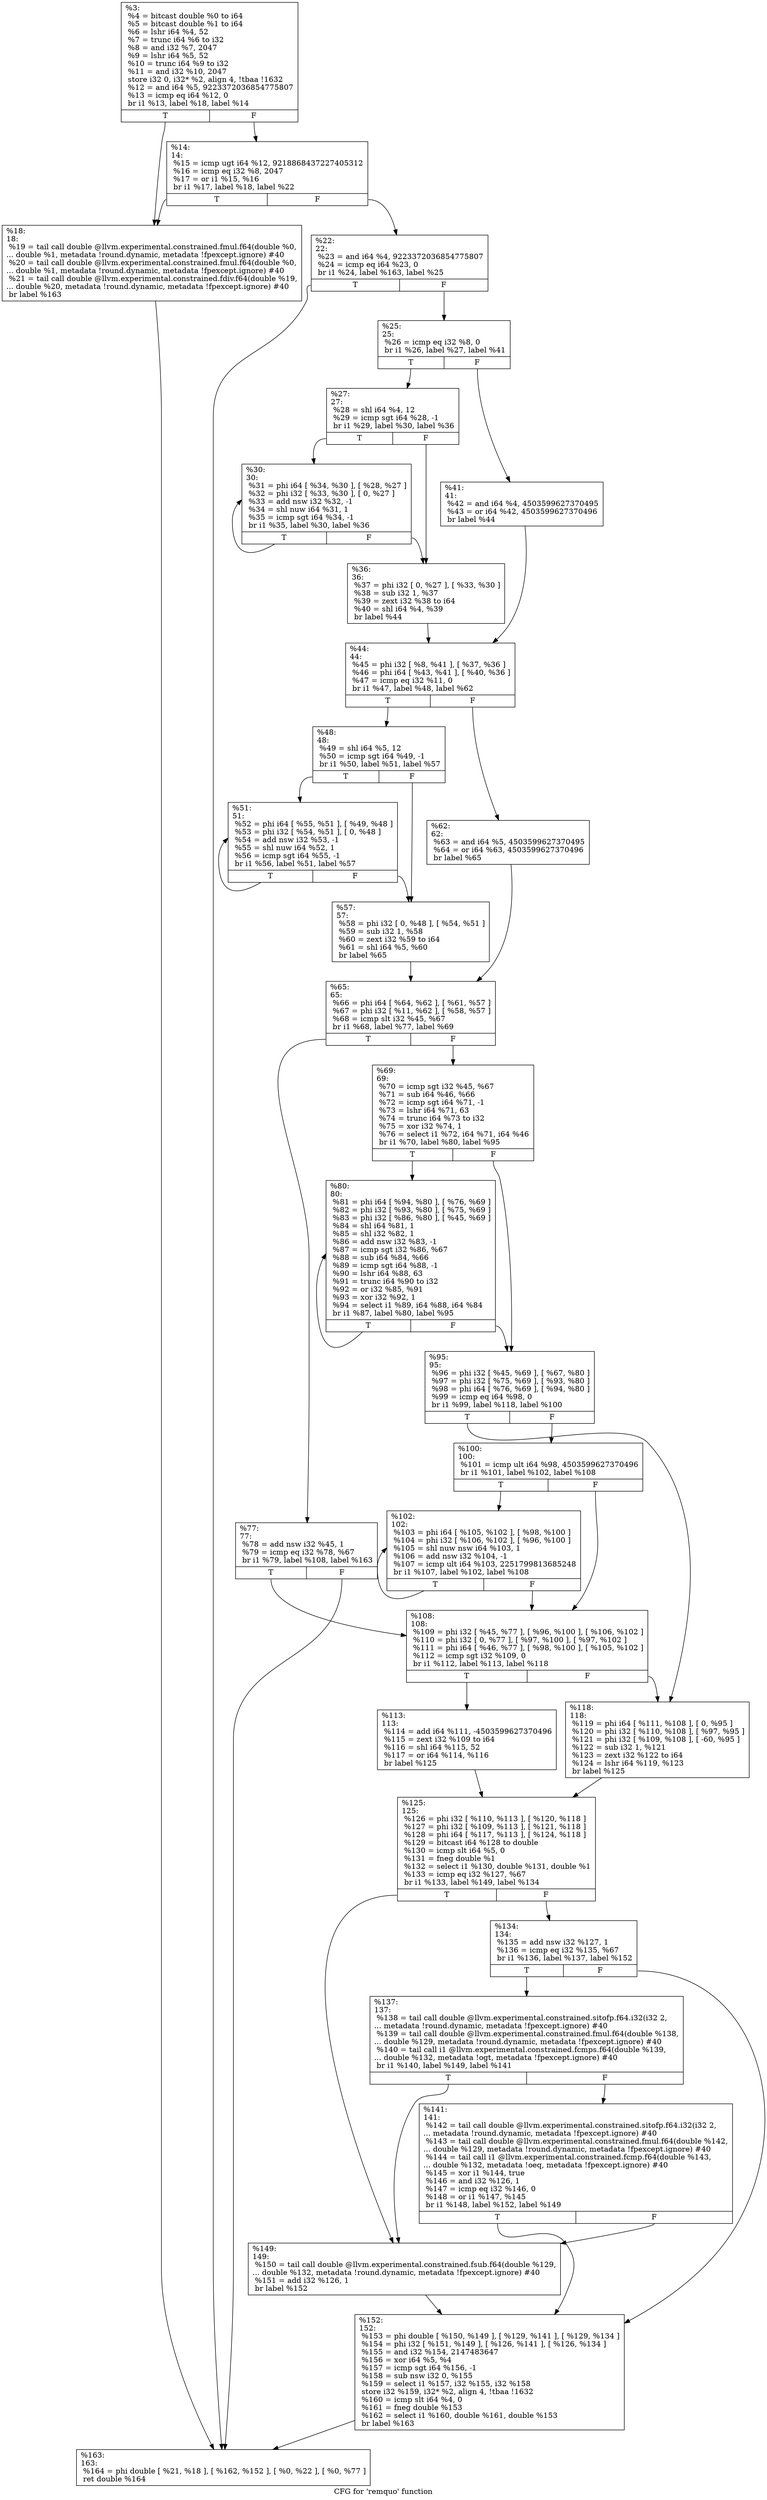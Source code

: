digraph "CFG for 'remquo' function" {
	label="CFG for 'remquo' function";

	Node0x1d55a90 [shape=record,label="{%3:\l  %4 = bitcast double %0 to i64\l  %5 = bitcast double %1 to i64\l  %6 = lshr i64 %4, 52\l  %7 = trunc i64 %6 to i32\l  %8 = and i32 %7, 2047\l  %9 = lshr i64 %5, 52\l  %10 = trunc i64 %9 to i32\l  %11 = and i32 %10, 2047\l  store i32 0, i32* %2, align 4, !tbaa !1632\l  %12 = and i64 %5, 9223372036854775807\l  %13 = icmp eq i64 %12, 0\l  br i1 %13, label %18, label %14\l|{<s0>T|<s1>F}}"];
	Node0x1d55a90:s0 -> Node0x1d56020;
	Node0x1d55a90:s1 -> Node0x1d55fd0;
	Node0x1d55fd0 [shape=record,label="{%14:\l14:                                               \l  %15 = icmp ugt i64 %12, 9218868437227405312\l  %16 = icmp eq i32 %8, 2047\l  %17 = or i1 %15, %16\l  br i1 %17, label %18, label %22\l|{<s0>T|<s1>F}}"];
	Node0x1d55fd0:s0 -> Node0x1d56020;
	Node0x1d55fd0:s1 -> Node0x1d56070;
	Node0x1d56020 [shape=record,label="{%18:\l18:                                               \l  %19 = tail call double @llvm.experimental.constrained.fmul.f64(double %0,\l... double %1, metadata !round.dynamic, metadata !fpexcept.ignore) #40\l  %20 = tail call double @llvm.experimental.constrained.fmul.f64(double %0,\l... double %1, metadata !round.dynamic, metadata !fpexcept.ignore) #40\l  %21 = tail call double @llvm.experimental.constrained.fdiv.f64(double %19,\l... double %20, metadata !round.dynamic, metadata !fpexcept.ignore) #40\l  br label %163\l}"];
	Node0x1d56020 -> Node0x1d568e0;
	Node0x1d56070 [shape=record,label="{%22:\l22:                                               \l  %23 = and i64 %4, 9223372036854775807\l  %24 = icmp eq i64 %23, 0\l  br i1 %24, label %163, label %25\l|{<s0>T|<s1>F}}"];
	Node0x1d56070:s0 -> Node0x1d568e0;
	Node0x1d56070:s1 -> Node0x1d560c0;
	Node0x1d560c0 [shape=record,label="{%25:\l25:                                               \l  %26 = icmp eq i32 %8, 0\l  br i1 %26, label %27, label %41\l|{<s0>T|<s1>F}}"];
	Node0x1d560c0:s0 -> Node0x1d56110;
	Node0x1d560c0:s1 -> Node0x1d56200;
	Node0x1d56110 [shape=record,label="{%27:\l27:                                               \l  %28 = shl i64 %4, 12\l  %29 = icmp sgt i64 %28, -1\l  br i1 %29, label %30, label %36\l|{<s0>T|<s1>F}}"];
	Node0x1d56110:s0 -> Node0x1d56160;
	Node0x1d56110:s1 -> Node0x1d561b0;
	Node0x1d56160 [shape=record,label="{%30:\l30:                                               \l  %31 = phi i64 [ %34, %30 ], [ %28, %27 ]\l  %32 = phi i32 [ %33, %30 ], [ 0, %27 ]\l  %33 = add nsw i32 %32, -1\l  %34 = shl nuw i64 %31, 1\l  %35 = icmp sgt i64 %34, -1\l  br i1 %35, label %30, label %36\l|{<s0>T|<s1>F}}"];
	Node0x1d56160:s0 -> Node0x1d56160;
	Node0x1d56160:s1 -> Node0x1d561b0;
	Node0x1d561b0 [shape=record,label="{%36:\l36:                                               \l  %37 = phi i32 [ 0, %27 ], [ %33, %30 ]\l  %38 = sub i32 1, %37\l  %39 = zext i32 %38 to i64\l  %40 = shl i64 %4, %39\l  br label %44\l}"];
	Node0x1d561b0 -> Node0x1d56250;
	Node0x1d56200 [shape=record,label="{%41:\l41:                                               \l  %42 = and i64 %4, 4503599627370495\l  %43 = or i64 %42, 4503599627370496\l  br label %44\l}"];
	Node0x1d56200 -> Node0x1d56250;
	Node0x1d56250 [shape=record,label="{%44:\l44:                                               \l  %45 = phi i32 [ %8, %41 ], [ %37, %36 ]\l  %46 = phi i64 [ %43, %41 ], [ %40, %36 ]\l  %47 = icmp eq i32 %11, 0\l  br i1 %47, label %48, label %62\l|{<s0>T|<s1>F}}"];
	Node0x1d56250:s0 -> Node0x1d562a0;
	Node0x1d56250:s1 -> Node0x1d56390;
	Node0x1d562a0 [shape=record,label="{%48:\l48:                                               \l  %49 = shl i64 %5, 12\l  %50 = icmp sgt i64 %49, -1\l  br i1 %50, label %51, label %57\l|{<s0>T|<s1>F}}"];
	Node0x1d562a0:s0 -> Node0x1d562f0;
	Node0x1d562a0:s1 -> Node0x1d56340;
	Node0x1d562f0 [shape=record,label="{%51:\l51:                                               \l  %52 = phi i64 [ %55, %51 ], [ %49, %48 ]\l  %53 = phi i32 [ %54, %51 ], [ 0, %48 ]\l  %54 = add nsw i32 %53, -1\l  %55 = shl nuw i64 %52, 1\l  %56 = icmp sgt i64 %55, -1\l  br i1 %56, label %51, label %57\l|{<s0>T|<s1>F}}"];
	Node0x1d562f0:s0 -> Node0x1d562f0;
	Node0x1d562f0:s1 -> Node0x1d56340;
	Node0x1d56340 [shape=record,label="{%57:\l57:                                               \l  %58 = phi i32 [ 0, %48 ], [ %54, %51 ]\l  %59 = sub i32 1, %58\l  %60 = zext i32 %59 to i64\l  %61 = shl i64 %5, %60\l  br label %65\l}"];
	Node0x1d56340 -> Node0x1d563e0;
	Node0x1d56390 [shape=record,label="{%62:\l62:                                               \l  %63 = and i64 %5, 4503599627370495\l  %64 = or i64 %63, 4503599627370496\l  br label %65\l}"];
	Node0x1d56390 -> Node0x1d563e0;
	Node0x1d563e0 [shape=record,label="{%65:\l65:                                               \l  %66 = phi i64 [ %64, %62 ], [ %61, %57 ]\l  %67 = phi i32 [ %11, %62 ], [ %58, %57 ]\l  %68 = icmp slt i32 %45, %67\l  br i1 %68, label %77, label %69\l|{<s0>T|<s1>F}}"];
	Node0x1d563e0:s0 -> Node0x1d56480;
	Node0x1d563e0:s1 -> Node0x1d56430;
	Node0x1d56430 [shape=record,label="{%69:\l69:                                               \l  %70 = icmp sgt i32 %45, %67\l  %71 = sub i64 %46, %66\l  %72 = icmp sgt i64 %71, -1\l  %73 = lshr i64 %71, 63\l  %74 = trunc i64 %73 to i32\l  %75 = xor i32 %74, 1\l  %76 = select i1 %72, i64 %71, i64 %46\l  br i1 %70, label %80, label %95\l|{<s0>T|<s1>F}}"];
	Node0x1d56430:s0 -> Node0x1d564d0;
	Node0x1d56430:s1 -> Node0x1d56520;
	Node0x1d56480 [shape=record,label="{%77:\l77:                                               \l  %78 = add nsw i32 %45, 1\l  %79 = icmp eq i32 %78, %67\l  br i1 %79, label %108, label %163\l|{<s0>T|<s1>F}}"];
	Node0x1d56480:s0 -> Node0x1d56610;
	Node0x1d56480:s1 -> Node0x1d568e0;
	Node0x1d564d0 [shape=record,label="{%80:\l80:                                               \l  %81 = phi i64 [ %94, %80 ], [ %76, %69 ]\l  %82 = phi i32 [ %93, %80 ], [ %75, %69 ]\l  %83 = phi i32 [ %86, %80 ], [ %45, %69 ]\l  %84 = shl i64 %81, 1\l  %85 = shl i32 %82, 1\l  %86 = add nsw i32 %83, -1\l  %87 = icmp sgt i32 %86, %67\l  %88 = sub i64 %84, %66\l  %89 = icmp sgt i64 %88, -1\l  %90 = lshr i64 %88, 63\l  %91 = trunc i64 %90 to i32\l  %92 = or i32 %85, %91\l  %93 = xor i32 %92, 1\l  %94 = select i1 %89, i64 %88, i64 %84\l  br i1 %87, label %80, label %95\l|{<s0>T|<s1>F}}"];
	Node0x1d564d0:s0 -> Node0x1d564d0;
	Node0x1d564d0:s1 -> Node0x1d56520;
	Node0x1d56520 [shape=record,label="{%95:\l95:                                               \l  %96 = phi i32 [ %45, %69 ], [ %67, %80 ]\l  %97 = phi i32 [ %75, %69 ], [ %93, %80 ]\l  %98 = phi i64 [ %76, %69 ], [ %94, %80 ]\l  %99 = icmp eq i64 %98, 0\l  br i1 %99, label %118, label %100\l|{<s0>T|<s1>F}}"];
	Node0x1d56520:s0 -> Node0x1d566b0;
	Node0x1d56520:s1 -> Node0x1d56570;
	Node0x1d56570 [shape=record,label="{%100:\l100:                                              \l  %101 = icmp ult i64 %98, 4503599627370496\l  br i1 %101, label %102, label %108\l|{<s0>T|<s1>F}}"];
	Node0x1d56570:s0 -> Node0x1d565c0;
	Node0x1d56570:s1 -> Node0x1d56610;
	Node0x1d565c0 [shape=record,label="{%102:\l102:                                              \l  %103 = phi i64 [ %105, %102 ], [ %98, %100 ]\l  %104 = phi i32 [ %106, %102 ], [ %96, %100 ]\l  %105 = shl nuw nsw i64 %103, 1\l  %106 = add nsw i32 %104, -1\l  %107 = icmp ult i64 %103, 2251799813685248\l  br i1 %107, label %102, label %108\l|{<s0>T|<s1>F}}"];
	Node0x1d565c0:s0 -> Node0x1d565c0;
	Node0x1d565c0:s1 -> Node0x1d56610;
	Node0x1d56610 [shape=record,label="{%108:\l108:                                              \l  %109 = phi i32 [ %45, %77 ], [ %96, %100 ], [ %106, %102 ]\l  %110 = phi i32 [ 0, %77 ], [ %97, %100 ], [ %97, %102 ]\l  %111 = phi i64 [ %46, %77 ], [ %98, %100 ], [ %105, %102 ]\l  %112 = icmp sgt i32 %109, 0\l  br i1 %112, label %113, label %118\l|{<s0>T|<s1>F}}"];
	Node0x1d56610:s0 -> Node0x1d56660;
	Node0x1d56610:s1 -> Node0x1d566b0;
	Node0x1d56660 [shape=record,label="{%113:\l113:                                              \l  %114 = add i64 %111, -4503599627370496\l  %115 = zext i32 %109 to i64\l  %116 = shl i64 %115, 52\l  %117 = or i64 %114, %116\l  br label %125\l}"];
	Node0x1d56660 -> Node0x1d56700;
	Node0x1d566b0 [shape=record,label="{%118:\l118:                                              \l  %119 = phi i64 [ %111, %108 ], [ 0, %95 ]\l  %120 = phi i32 [ %110, %108 ], [ %97, %95 ]\l  %121 = phi i32 [ %109, %108 ], [ -60, %95 ]\l  %122 = sub i32 1, %121\l  %123 = zext i32 %122 to i64\l  %124 = lshr i64 %119, %123\l  br label %125\l}"];
	Node0x1d566b0 -> Node0x1d56700;
	Node0x1d56700 [shape=record,label="{%125:\l125:                                              \l  %126 = phi i32 [ %110, %113 ], [ %120, %118 ]\l  %127 = phi i32 [ %109, %113 ], [ %121, %118 ]\l  %128 = phi i64 [ %117, %113 ], [ %124, %118 ]\l  %129 = bitcast i64 %128 to double\l  %130 = icmp slt i64 %5, 0\l  %131 = fneg double %1\l  %132 = select i1 %130, double %131, double %1\l  %133 = icmp eq i32 %127, %67\l  br i1 %133, label %149, label %134\l|{<s0>T|<s1>F}}"];
	Node0x1d56700:s0 -> Node0x1d56840;
	Node0x1d56700:s1 -> Node0x1d56750;
	Node0x1d56750 [shape=record,label="{%134:\l134:                                              \l  %135 = add nsw i32 %127, 1\l  %136 = icmp eq i32 %135, %67\l  br i1 %136, label %137, label %152\l|{<s0>T|<s1>F}}"];
	Node0x1d56750:s0 -> Node0x1d567a0;
	Node0x1d56750:s1 -> Node0x1d56890;
	Node0x1d567a0 [shape=record,label="{%137:\l137:                                              \l  %138 = tail call double @llvm.experimental.constrained.sitofp.f64.i32(i32 2,\l... metadata !round.dynamic, metadata !fpexcept.ignore) #40\l  %139 = tail call double @llvm.experimental.constrained.fmul.f64(double %138,\l... double %129, metadata !round.dynamic, metadata !fpexcept.ignore) #40\l  %140 = tail call i1 @llvm.experimental.constrained.fcmps.f64(double %139,\l... double %132, metadata !ogt, metadata !fpexcept.ignore) #40\l  br i1 %140, label %149, label %141\l|{<s0>T|<s1>F}}"];
	Node0x1d567a0:s0 -> Node0x1d56840;
	Node0x1d567a0:s1 -> Node0x1d567f0;
	Node0x1d567f0 [shape=record,label="{%141:\l141:                                              \l  %142 = tail call double @llvm.experimental.constrained.sitofp.f64.i32(i32 2,\l... metadata !round.dynamic, metadata !fpexcept.ignore) #40\l  %143 = tail call double @llvm.experimental.constrained.fmul.f64(double %142,\l... double %129, metadata !round.dynamic, metadata !fpexcept.ignore) #40\l  %144 = tail call i1 @llvm.experimental.constrained.fcmp.f64(double %143,\l... double %132, metadata !oeq, metadata !fpexcept.ignore) #40\l  %145 = xor i1 %144, true\l  %146 = and i32 %126, 1\l  %147 = icmp eq i32 %146, 0\l  %148 = or i1 %147, %145\l  br i1 %148, label %152, label %149\l|{<s0>T|<s1>F}}"];
	Node0x1d567f0:s0 -> Node0x1d56890;
	Node0x1d567f0:s1 -> Node0x1d56840;
	Node0x1d56840 [shape=record,label="{%149:\l149:                                              \l  %150 = tail call double @llvm.experimental.constrained.fsub.f64(double %129,\l... double %132, metadata !round.dynamic, metadata !fpexcept.ignore) #40\l  %151 = add i32 %126, 1\l  br label %152\l}"];
	Node0x1d56840 -> Node0x1d56890;
	Node0x1d56890 [shape=record,label="{%152:\l152:                                              \l  %153 = phi double [ %150, %149 ], [ %129, %141 ], [ %129, %134 ]\l  %154 = phi i32 [ %151, %149 ], [ %126, %141 ], [ %126, %134 ]\l  %155 = and i32 %154, 2147483647\l  %156 = xor i64 %5, %4\l  %157 = icmp sgt i64 %156, -1\l  %158 = sub nsw i32 0, %155\l  %159 = select i1 %157, i32 %155, i32 %158\l  store i32 %159, i32* %2, align 4, !tbaa !1632\l  %160 = icmp slt i64 %4, 0\l  %161 = fneg double %153\l  %162 = select i1 %160, double %161, double %153\l  br label %163\l}"];
	Node0x1d56890 -> Node0x1d568e0;
	Node0x1d568e0 [shape=record,label="{%163:\l163:                                              \l  %164 = phi double [ %21, %18 ], [ %162, %152 ], [ %0, %22 ], [ %0, %77 ]\l  ret double %164\l}"];
}
